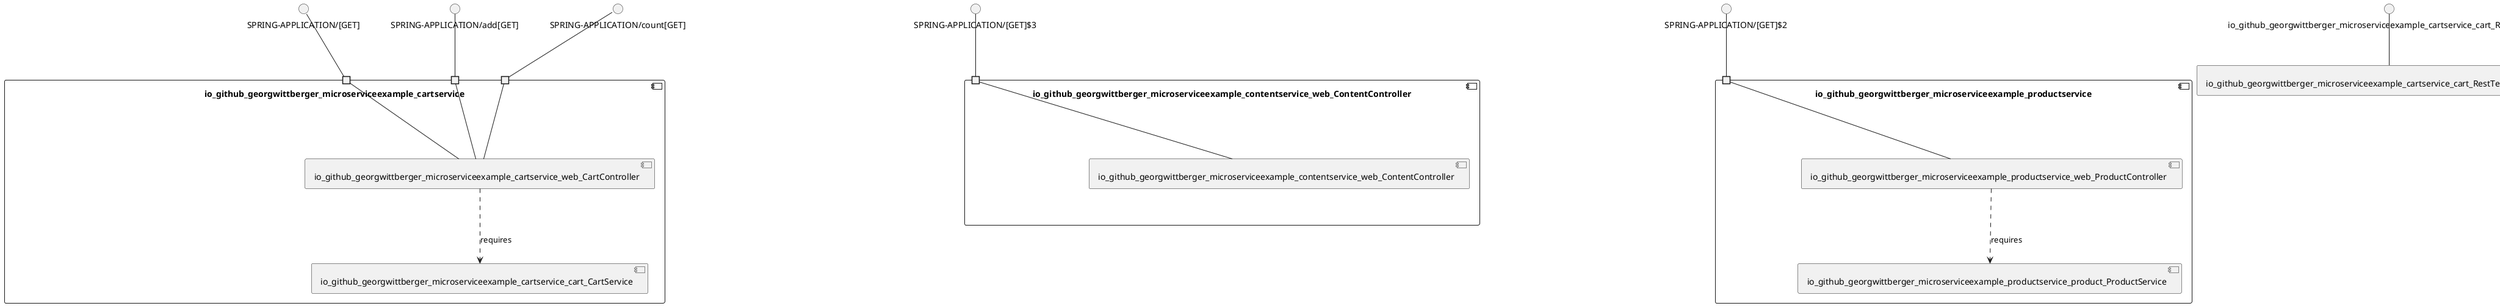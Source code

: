 @startuml
skinparam fixCircleLabelOverlapping true
skinparam componentStyle uml2
component "io_github_georgwittberger_microserviceexample_cartservice\n\n\n\n\n\n" {
[io_github_georgwittberger_microserviceexample_cartservice_web_CartController]
[io_github_georgwittberger_microserviceexample_cartservice_cart_CartService]
portin " " as io_github_georgwittberger_microserviceexample_cartservice_requires_SPRING_APPLICATION_count_GET_
portin " " as io_github_georgwittberger_microserviceexample_cartservice_requires_SPRING_APPLICATION_add_GET_
portin " " as io_github_georgwittberger_microserviceexample_cartservice_requires_SPRING_APPLICATION_GET_
[io_github_georgwittberger_microserviceexample_cartservice_web_CartController]..>[io_github_georgwittberger_microserviceexample_cartservice_cart_CartService] : requires
"io_github_georgwittberger_microserviceexample_cartservice_requires_SPRING_APPLICATION_count_GET_"--[io_github_georgwittberger_microserviceexample_cartservice_web_CartController]
"io_github_georgwittberger_microserviceexample_cartservice_requires_SPRING_APPLICATION_add_GET_"--[io_github_georgwittberger_microserviceexample_cartservice_web_CartController]
"io_github_georgwittberger_microserviceexample_cartservice_requires_SPRING_APPLICATION_GET_"--[io_github_georgwittberger_microserviceexample_cartservice_web_CartController]
}
interface "SPRING-APPLICATION/[GET]" as interface.SPRING_APPLICATION_GET_
interface.SPRING_APPLICATION_GET_--"io_github_georgwittberger_microserviceexample_cartservice_requires_SPRING_APPLICATION_GET_"
interface "SPRING-APPLICATION/add[GET]" as interface.SPRING_APPLICATION_add_GET_
interface.SPRING_APPLICATION_add_GET_--"io_github_georgwittberger_microserviceexample_cartservice_requires_SPRING_APPLICATION_add_GET_"
interface "SPRING-APPLICATION/count[GET]" as interface.SPRING_APPLICATION_count_GET_
interface.SPRING_APPLICATION_count_GET_--"io_github_georgwittberger_microserviceexample_cartservice_requires_SPRING_APPLICATION_count_GET_"
component "io_github_georgwittberger_microserviceexample_contentservice_web_ContentController\n\n\n\n\n\n" {
[io_github_georgwittberger_microserviceexample_contentservice_web_ContentController]
portin " " as io_github_georgwittberger_microserviceexample_contentservice_web_ContentController_requires_SPRING_APPLICATION_GET_3
"io_github_georgwittberger_microserviceexample_contentservice_web_ContentController_requires_SPRING_APPLICATION_GET_3"--[io_github_georgwittberger_microserviceexample_contentservice_web_ContentController]
}
interface "SPRING-APPLICATION/[GET]$3" as interface.SPRING_APPLICATION_GET_3
interface.SPRING_APPLICATION_GET_3--"io_github_georgwittberger_microserviceexample_contentservice_web_ContentController_requires_SPRING_APPLICATION_GET_3"
component "io_github_georgwittberger_microserviceexample_productservice\n\n\n\n\n\n" {
[io_github_georgwittberger_microserviceexample_productservice_web_ProductController]
[io_github_georgwittberger_microserviceexample_productservice_product_ProductService]
portin " " as io_github_georgwittberger_microserviceexample_productservice_requires_SPRING_APPLICATION_GET_2
[io_github_georgwittberger_microserviceexample_productservice_web_ProductController]..>[io_github_georgwittberger_microserviceexample_productservice_product_ProductService] : requires
"io_github_georgwittberger_microserviceexample_productservice_requires_SPRING_APPLICATION_GET_2"--[io_github_georgwittberger_microserviceexample_productservice_web_ProductController]
}
interface "SPRING-APPLICATION/[GET]$2" as interface.SPRING_APPLICATION_GET_2
interface.SPRING_APPLICATION_GET_2--"io_github_georgwittberger_microserviceexample_productservice_requires_SPRING_APPLICATION_GET_2"
interface "io_github_georgwittberger_microserviceexample_cartservice_cart_RestTemplate" as interface.io_github_georgwittberger_microserviceexample_cartservice_cart_RestTemplate
interface.io_github_georgwittberger_microserviceexample_cartservice_cart_RestTemplate--[io_github_georgwittberger_microserviceexample_cartservice_cart_RestTemplate_Provider]

@enduml
